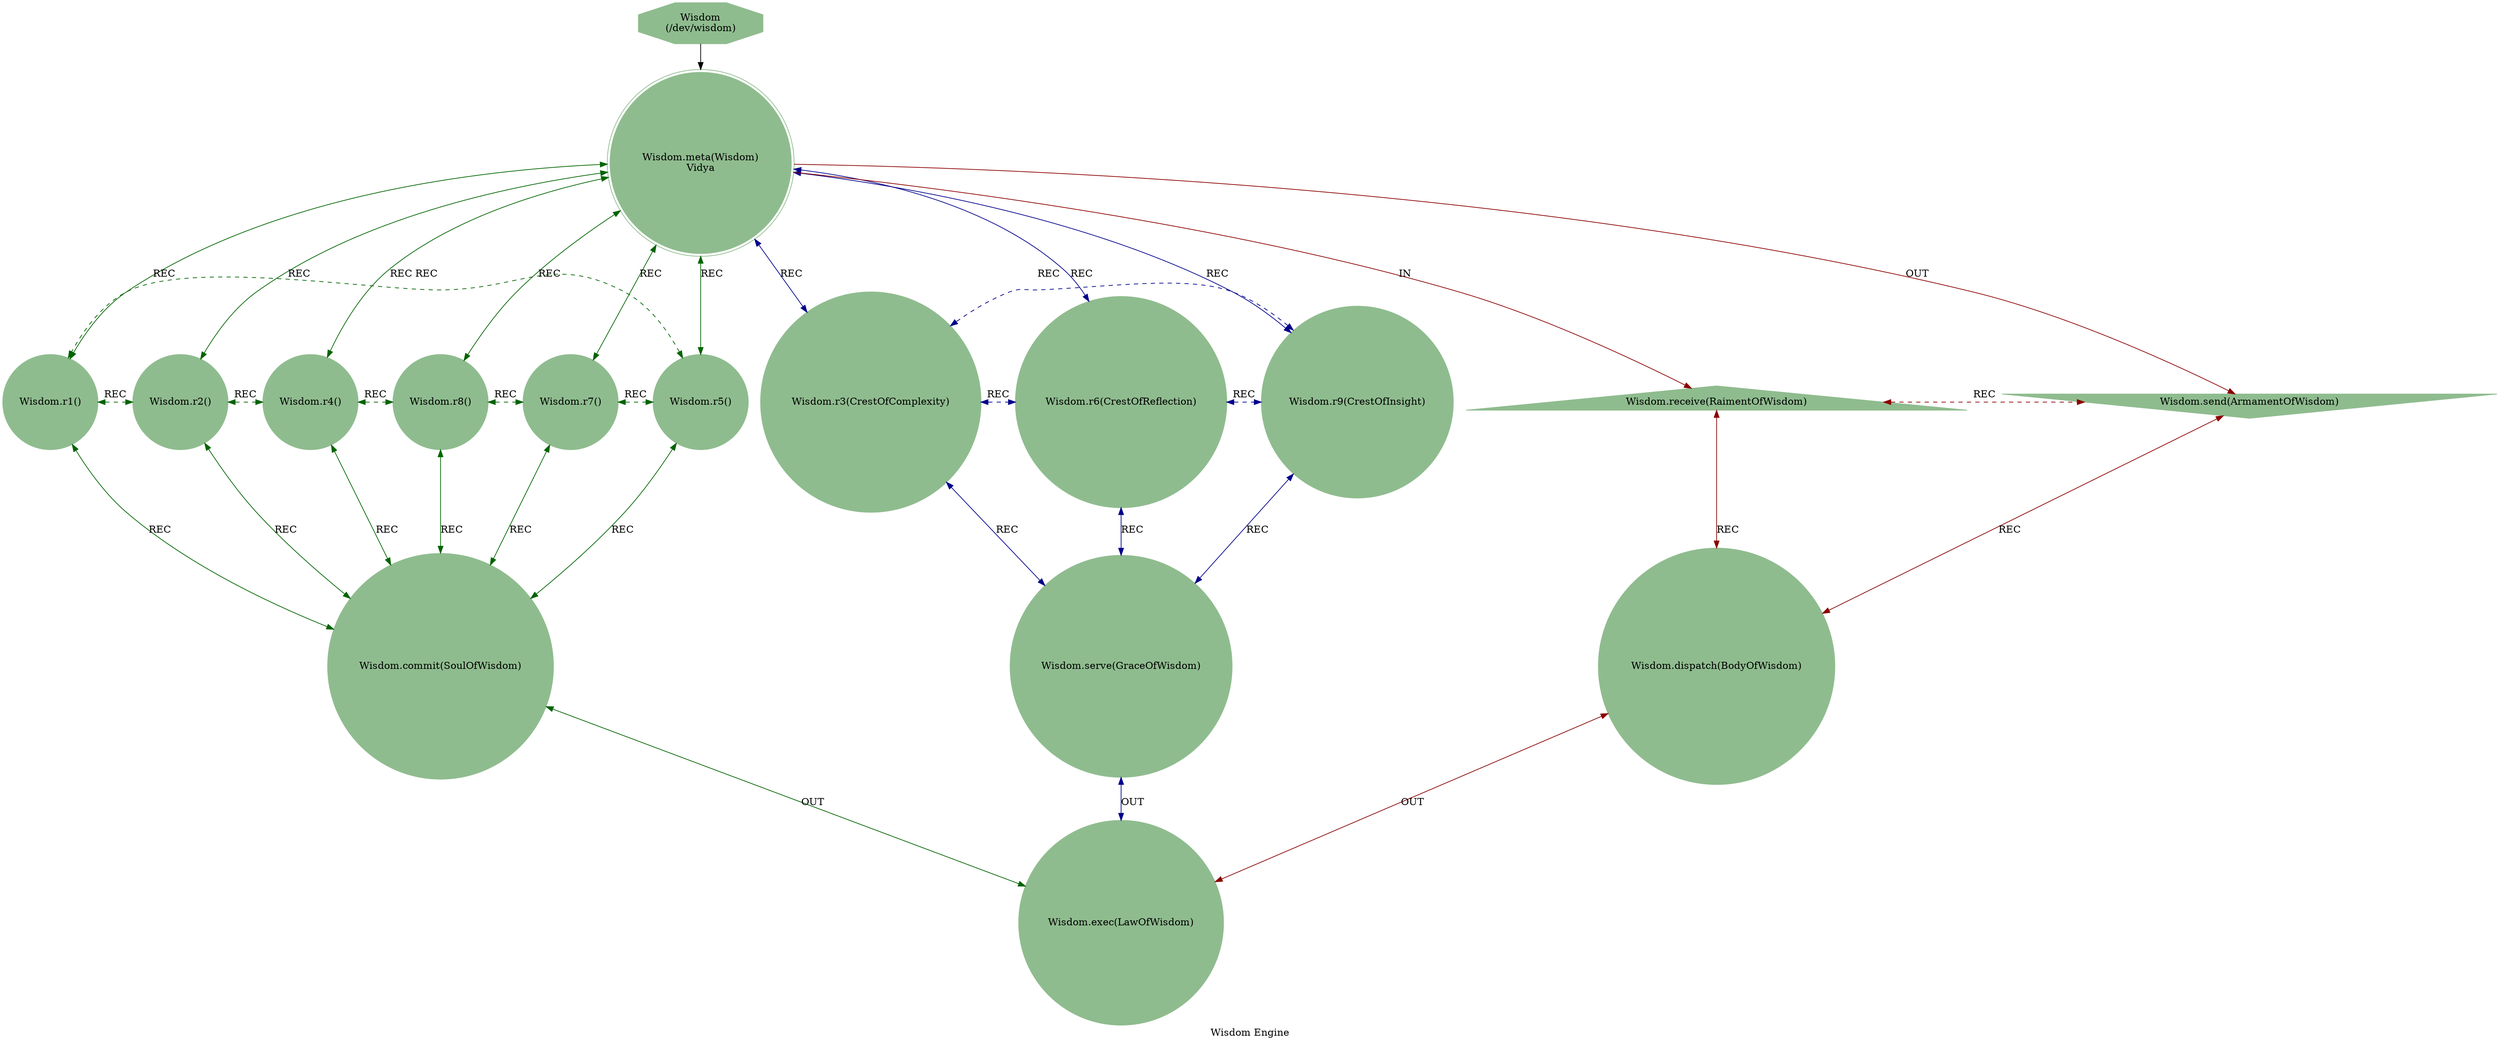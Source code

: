 strict digraph WisdomEngine {
    label = "Wisdom Engine";
    style = filled;
    color = blue;
    comment = "";
    node [shape = polygon; sides = 8; style = filled; color = darkseagreen;];
    
    spark_8_mythos_t [label = "Wisdom\n(/dev/wisdom)";];
    
    // r0::meta();r1,r2,r4,r8,r7,r5;r3,r6,r;ra::receive(),rb::send(),rc::dispatch(),rd::commit(),re::serve(),rf::exec()
    spark_0_wisdom_t [label = "Wisdom.meta(Wisdom)\nVidya";comment = "";shape = doublecircle;];
    spark_1_wisdom_t [label = "Wisdom.r1()\n";comment = "";shape = circle;];
    spark_2_wisdom_t [label = "Wisdom.r2()\n";comment = "";shape = circle;];
    spark_4_wisdom_t [label = "Wisdom.r4()\n";comment = "";shape = circle;];
    spark_8_wisdom_t [label = "Wisdom.r8()\n";comment = "";shape = circle;];
    spark_7_wisdom_t [label = "Wisdom.r7()\n";comment = "";shape = circle;];
    spark_5_wisdom_t [label = "Wisdom.r5()\n";comment = "";shape = circle;];
    spark_3_wisdom_t [label = "Wisdom.r3(CrestOfComplexity)";comment = "";shape = circle;];
    spark_6_wisdom_t [label = "Wisdom.r6(CrestOfReflection)";comment = "";shape = circle;];
    spark_9_wisdom_t [label = "Wisdom.r9(CrestOfInsight)";comment = "";shape = circle;];
    spark_a_wisdom_t [label = "Wisdom.receive(RaimentOfWisdom)";comment = "";shape = triangle;];
    spark_b_wisdom_t [label = "Wisdom.send(ArmamentOfWisdom)";comment = "";shape = invtriangle;];
    spark_c_wisdom_t [label = "Wisdom.dispatch(BodyOfWisdom)";comment = "";shape = circle;];
    spark_d_wisdom_t [label = "Wisdom.commit(SoulOfWisdom)";comment = "";shape = circle;];
    spark_e_wisdom_t [label = "Wisdom.serve(GraceOfWisdom)";comment = "";shape = circle;];
    spark_f_wisdom_t [label = "Wisdom.exec(LawOfWisdom)";comment = "";shape = circle;];
    
    // Wisdom
    // IN = Input
    // OUT = Output
    // REC = Recursion
    spark_8_mythos_t -> spark_0_wisdom_t;
    spark_0_wisdom_t -> spark_a_wisdom_t [label = "IN"; color = darkred; comment = "";];
    spark_0_wisdom_t -> spark_b_wisdom_t [label = "OUT"; color = darkred; comment = "";];
    spark_0_wisdom_t -> {spark_3_wisdom_t spark_6_wisdom_t spark_9_wisdom_t} [label = "REC"; color = darkblue; comment = ""; dir = both;];
    spark_0_wisdom_t -> {spark_1_wisdom_t spark_2_wisdom_t spark_4_wisdom_t spark_8_wisdom_t spark_7_wisdom_t spark_5_wisdom_t} [label = "REC"; color = darkgreen; comment = ""; dir = both;];
    
    {spark_a_wisdom_t spark_b_wisdom_t} -> spark_c_wisdom_t [label = "REC"; color = darkred; comment = ""; dir = both;];
    {spark_1_wisdom_t spark_2_wisdom_t spark_4_wisdom_t spark_8_wisdom_t spark_7_wisdom_t spark_5_wisdom_t} -> spark_d_wisdom_t [label = "REC"; color = darkgreen; comment = ""; dir = both;];
    {spark_3_wisdom_t spark_6_wisdom_t spark_9_wisdom_t} -> spark_e_wisdom_t [label = "REC"; color = darkblue; comment = ""; dir = both;];
    
    spark_1_wisdom_t -> spark_2_wisdom_t -> spark_4_wisdom_t -> spark_8_wisdom_t -> spark_7_wisdom_t -> spark_5_wisdom_t -> spark_1_wisdom_t [label = "REC"; color = darkgreen; comment = ""; style = dashed; constraint = false; dir = both;];
    spark_3_wisdom_t -> spark_6_wisdom_t -> spark_9_wisdom_t -> spark_3_wisdom_t [label = "REC"; color = darkblue; comment = ""; style = dashed; constraint = false; dir = both;];
    spark_a_wisdom_t -> spark_b_wisdom_t [label = "REC"; color = darkred; comment = ""; constraint = false; style = dashed; dir = both;];
    
    spark_c_wisdom_t -> spark_f_wisdom_t [label = "OUT"; color = darkred; comment = ""; dir = both;];
    spark_d_wisdom_t -> spark_f_wisdom_t [label = "OUT"; color = darkgreen; comment = ""; dir = both;];
    spark_e_wisdom_t -> spark_f_wisdom_t [label = "OUT"; color = darkblue; comment = ""; dir = both;];
}